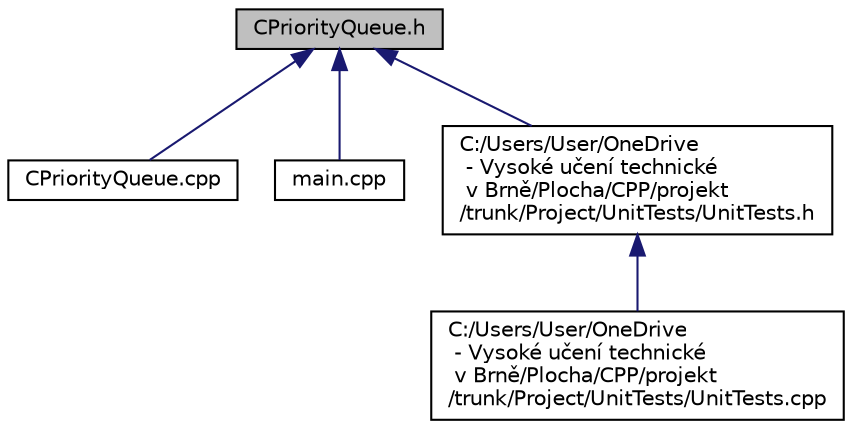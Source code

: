 digraph "CPriorityQueue.h"
{
 // LATEX_PDF_SIZE
  edge [fontname="Helvetica",fontsize="10",labelfontname="Helvetica",labelfontsize="10"];
  node [fontname="Helvetica",fontsize="10",shape=record];
  Node1 [label="CPriorityQueue.h",height=0.2,width=0.4,color="black", fillcolor="grey75", style="filled", fontcolor="black",tooltip="CPriorityQueue class header."];
  Node1 -> Node2 [dir="back",color="midnightblue",fontsize="10",style="solid"];
  Node2 [label="CPriorityQueue.cpp",height=0.2,width=0.4,color="black", fillcolor="white", style="filled",URL="$_c_priority_queue_8cpp.html",tooltip="CPriorityQueue class implementation."];
  Node1 -> Node3 [dir="back",color="midnightblue",fontsize="10",style="solid"];
  Node3 [label="main.cpp",height=0.2,width=0.4,color="black", fillcolor="white", style="filled",URL="$main_8cpp.html",tooltip="Main source."];
  Node1 -> Node4 [dir="back",color="midnightblue",fontsize="10",style="solid"];
  Node4 [label="C:/Users/User/OneDrive\l - Vysoké učení technické\l v Brně/Plocha/CPP/projekt\l/trunk/Project/UnitTests/UnitTests.h",height=0.2,width=0.4,color="black", fillcolor="white", style="filled",URL="$_unit_tests_8h.html",tooltip="Unit tests parameters and headers include for class CPriorityQueue."];
  Node4 -> Node5 [dir="back",color="midnightblue",fontsize="10",style="solid"];
  Node5 [label="C:/Users/User/OneDrive\l - Vysoké učení technické\l v Brně/Plocha/CPP/projekt\l/trunk/Project/UnitTests/UnitTests.cpp",height=0.2,width=0.4,color="black", fillcolor="white", style="filled",URL="$_unit_tests_8cpp.html",tooltip="Functionality unit tests for class CPriorityQueue."];
}
